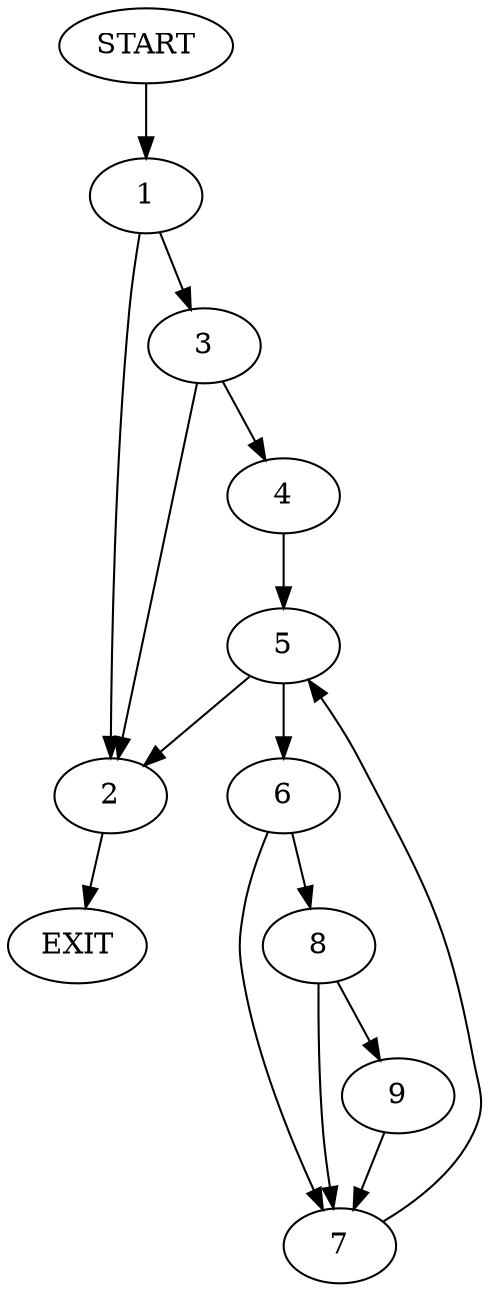 digraph {
0 [label="START"]
10 [label="EXIT"]
0 -> 1
1 -> 2
1 -> 3
3 -> 2
3 -> 4
2 -> 10
4 -> 5
5 -> 2
5 -> 6
6 -> 7
6 -> 8
7 -> 5
8 -> 7
8 -> 9
9 -> 7
}
